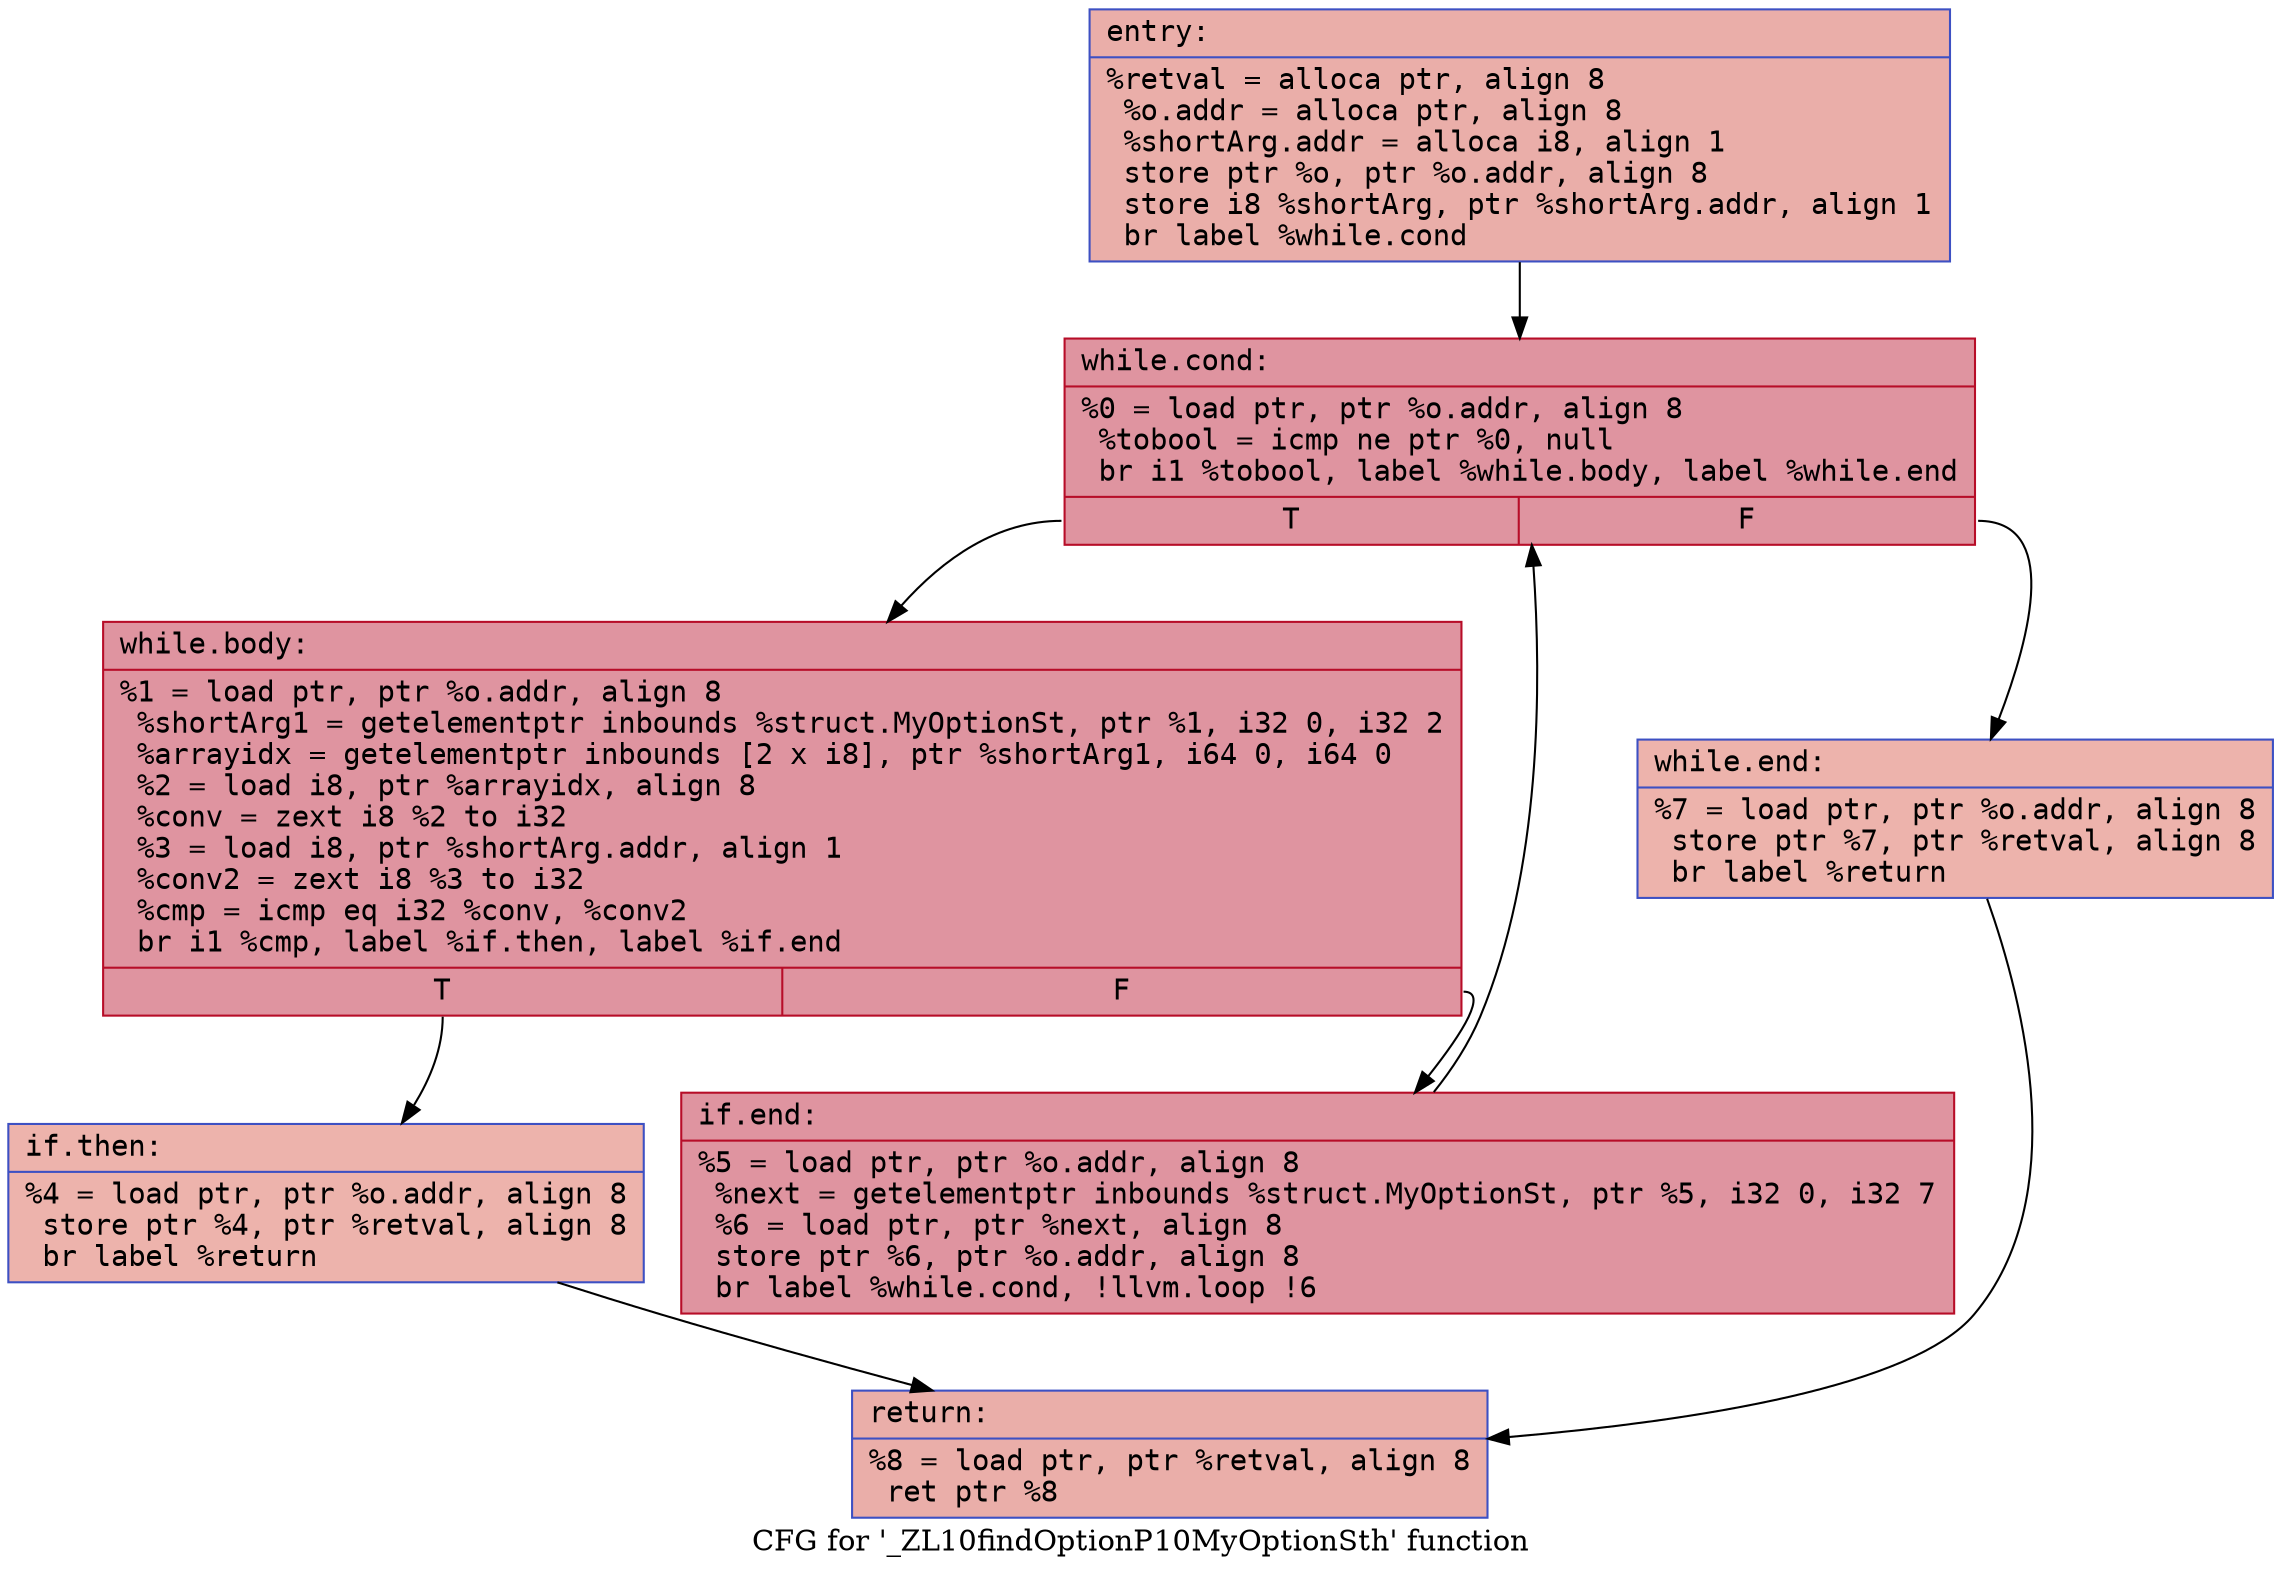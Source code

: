 digraph "CFG for '_ZL10findOptionP10MyOptionSth' function" {
	label="CFG for '_ZL10findOptionP10MyOptionSth' function";

	Node0x5592ffb99a90 [shape=record,color="#3d50c3ff", style=filled, fillcolor="#d0473d70" fontname="Courier",label="{entry:\l|  %retval = alloca ptr, align 8\l  %o.addr = alloca ptr, align 8\l  %shortArg.addr = alloca i8, align 1\l  store ptr %o, ptr %o.addr, align 8\l  store i8 %shortArg, ptr %shortArg.addr, align 1\l  br label %while.cond\l}"];
	Node0x5592ffb99a90 -> Node0x5592ffb99c40[tooltip="entry -> while.cond\nProbability 100.00%" ];
	Node0x5592ffb99c40 [shape=record,color="#b70d28ff", style=filled, fillcolor="#b70d2870" fontname="Courier",label="{while.cond:\l|  %0 = load ptr, ptr %o.addr, align 8\l  %tobool = icmp ne ptr %0, null\l  br i1 %tobool, label %while.body, label %while.end\l|{<s0>T|<s1>F}}"];
	Node0x5592ffb99c40:s0 -> Node0x5592ffb99e60[tooltip="while.cond -> while.body\nProbability 96.88%" ];
	Node0x5592ffb99c40:s1 -> Node0x5592ffb99ee0[tooltip="while.cond -> while.end\nProbability 3.12%" ];
	Node0x5592ffb99e60 [shape=record,color="#b70d28ff", style=filled, fillcolor="#b70d2870" fontname="Courier",label="{while.body:\l|  %1 = load ptr, ptr %o.addr, align 8\l  %shortArg1 = getelementptr inbounds %struct.MyOptionSt, ptr %1, i32 0, i32 2\l  %arrayidx = getelementptr inbounds [2 x i8], ptr %shortArg1, i64 0, i64 0\l  %2 = load i8, ptr %arrayidx, align 8\l  %conv = zext i8 %2 to i32\l  %3 = load i8, ptr %shortArg.addr, align 1\l  %conv2 = zext i8 %3 to i32\l  %cmp = icmp eq i32 %conv, %conv2\l  br i1 %cmp, label %if.then, label %if.end\l|{<s0>T|<s1>F}}"];
	Node0x5592ffb99e60:s0 -> Node0x5592ffb9a6e0[tooltip="while.body -> if.then\nProbability 3.12%" ];
	Node0x5592ffb99e60:s1 -> Node0x5592ffb9a750[tooltip="while.body -> if.end\nProbability 96.88%" ];
	Node0x5592ffb9a6e0 [shape=record,color="#3d50c3ff", style=filled, fillcolor="#d6524470" fontname="Courier",label="{if.then:\l|  %4 = load ptr, ptr %o.addr, align 8\l  store ptr %4, ptr %retval, align 8\l  br label %return\l}"];
	Node0x5592ffb9a6e0 -> Node0x5592ffb9a990[tooltip="if.then -> return\nProbability 100.00%" ];
	Node0x5592ffb9a750 [shape=record,color="#b70d28ff", style=filled, fillcolor="#b70d2870" fontname="Courier",label="{if.end:\l|  %5 = load ptr, ptr %o.addr, align 8\l  %next = getelementptr inbounds %struct.MyOptionSt, ptr %5, i32 0, i32 7\l  %6 = load ptr, ptr %next, align 8\l  store ptr %6, ptr %o.addr, align 8\l  br label %while.cond, !llvm.loop !6\l}"];
	Node0x5592ffb9a750 -> Node0x5592ffb99c40[tooltip="if.end -> while.cond\nProbability 100.00%" ];
	Node0x5592ffb99ee0 [shape=record,color="#3d50c3ff", style=filled, fillcolor="#d6524470" fontname="Courier",label="{while.end:\l|  %7 = load ptr, ptr %o.addr, align 8\l  store ptr %7, ptr %retval, align 8\l  br label %return\l}"];
	Node0x5592ffb99ee0 -> Node0x5592ffb9a990[tooltip="while.end -> return\nProbability 100.00%" ];
	Node0x5592ffb9a990 [shape=record,color="#3d50c3ff", style=filled, fillcolor="#d0473d70" fontname="Courier",label="{return:\l|  %8 = load ptr, ptr %retval, align 8\l  ret ptr %8\l}"];
}
